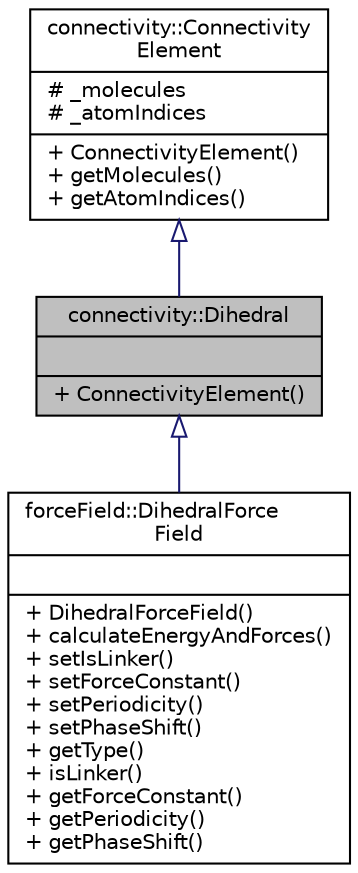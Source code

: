 digraph "connectivity::Dihedral"
{
 // LATEX_PDF_SIZE
  edge [fontname="Helvetica",fontsize="10",labelfontname="Helvetica",labelfontsize="10"];
  node [fontname="Helvetica",fontsize="10",shape=record];
  Node1 [label="{connectivity::Dihedral\n||+ ConnectivityElement()\l}",height=0.2,width=0.4,color="black", fillcolor="grey75", style="filled", fontcolor="black",tooltip="dihedral object containing all dihedral information"];
  Node2 -> Node1 [dir="back",color="midnightblue",fontsize="10",style="solid",arrowtail="onormal",fontname="Helvetica"];
  Node2 [label="{connectivity::Connectivity\lElement\n|# _molecules\l# _atomIndices\l|+ ConnectivityElement()\l+ getMolecules()\l+ getAtomIndices()\l}",height=0.2,width=0.4,color="black", fillcolor="white", style="filled",URL="$classconnectivity_1_1ConnectivityElement.html",tooltip="Represents a connectivity element between n atoms."];
  Node1 -> Node3 [dir="back",color="midnightblue",fontsize="10",style="solid",arrowtail="onormal",fontname="Helvetica"];
  Node3 [label="{forceField::DihedralForce\lField\n||+ DihedralForceField()\l+ calculateEnergyAndForces()\l+ setIsLinker()\l+ setForceConstant()\l+ setPeriodicity()\l+ setPhaseShift()\l+ getType()\l+ isLinker()\l+ getForceConstant()\l+ getPeriodicity()\l+ getPhaseShift()\l}",height=0.2,width=0.4,color="black", fillcolor="white", style="filled",URL="$classforceField_1_1DihedralForceField.html",tooltip="Represents a dihedral between four atoms."];
}

